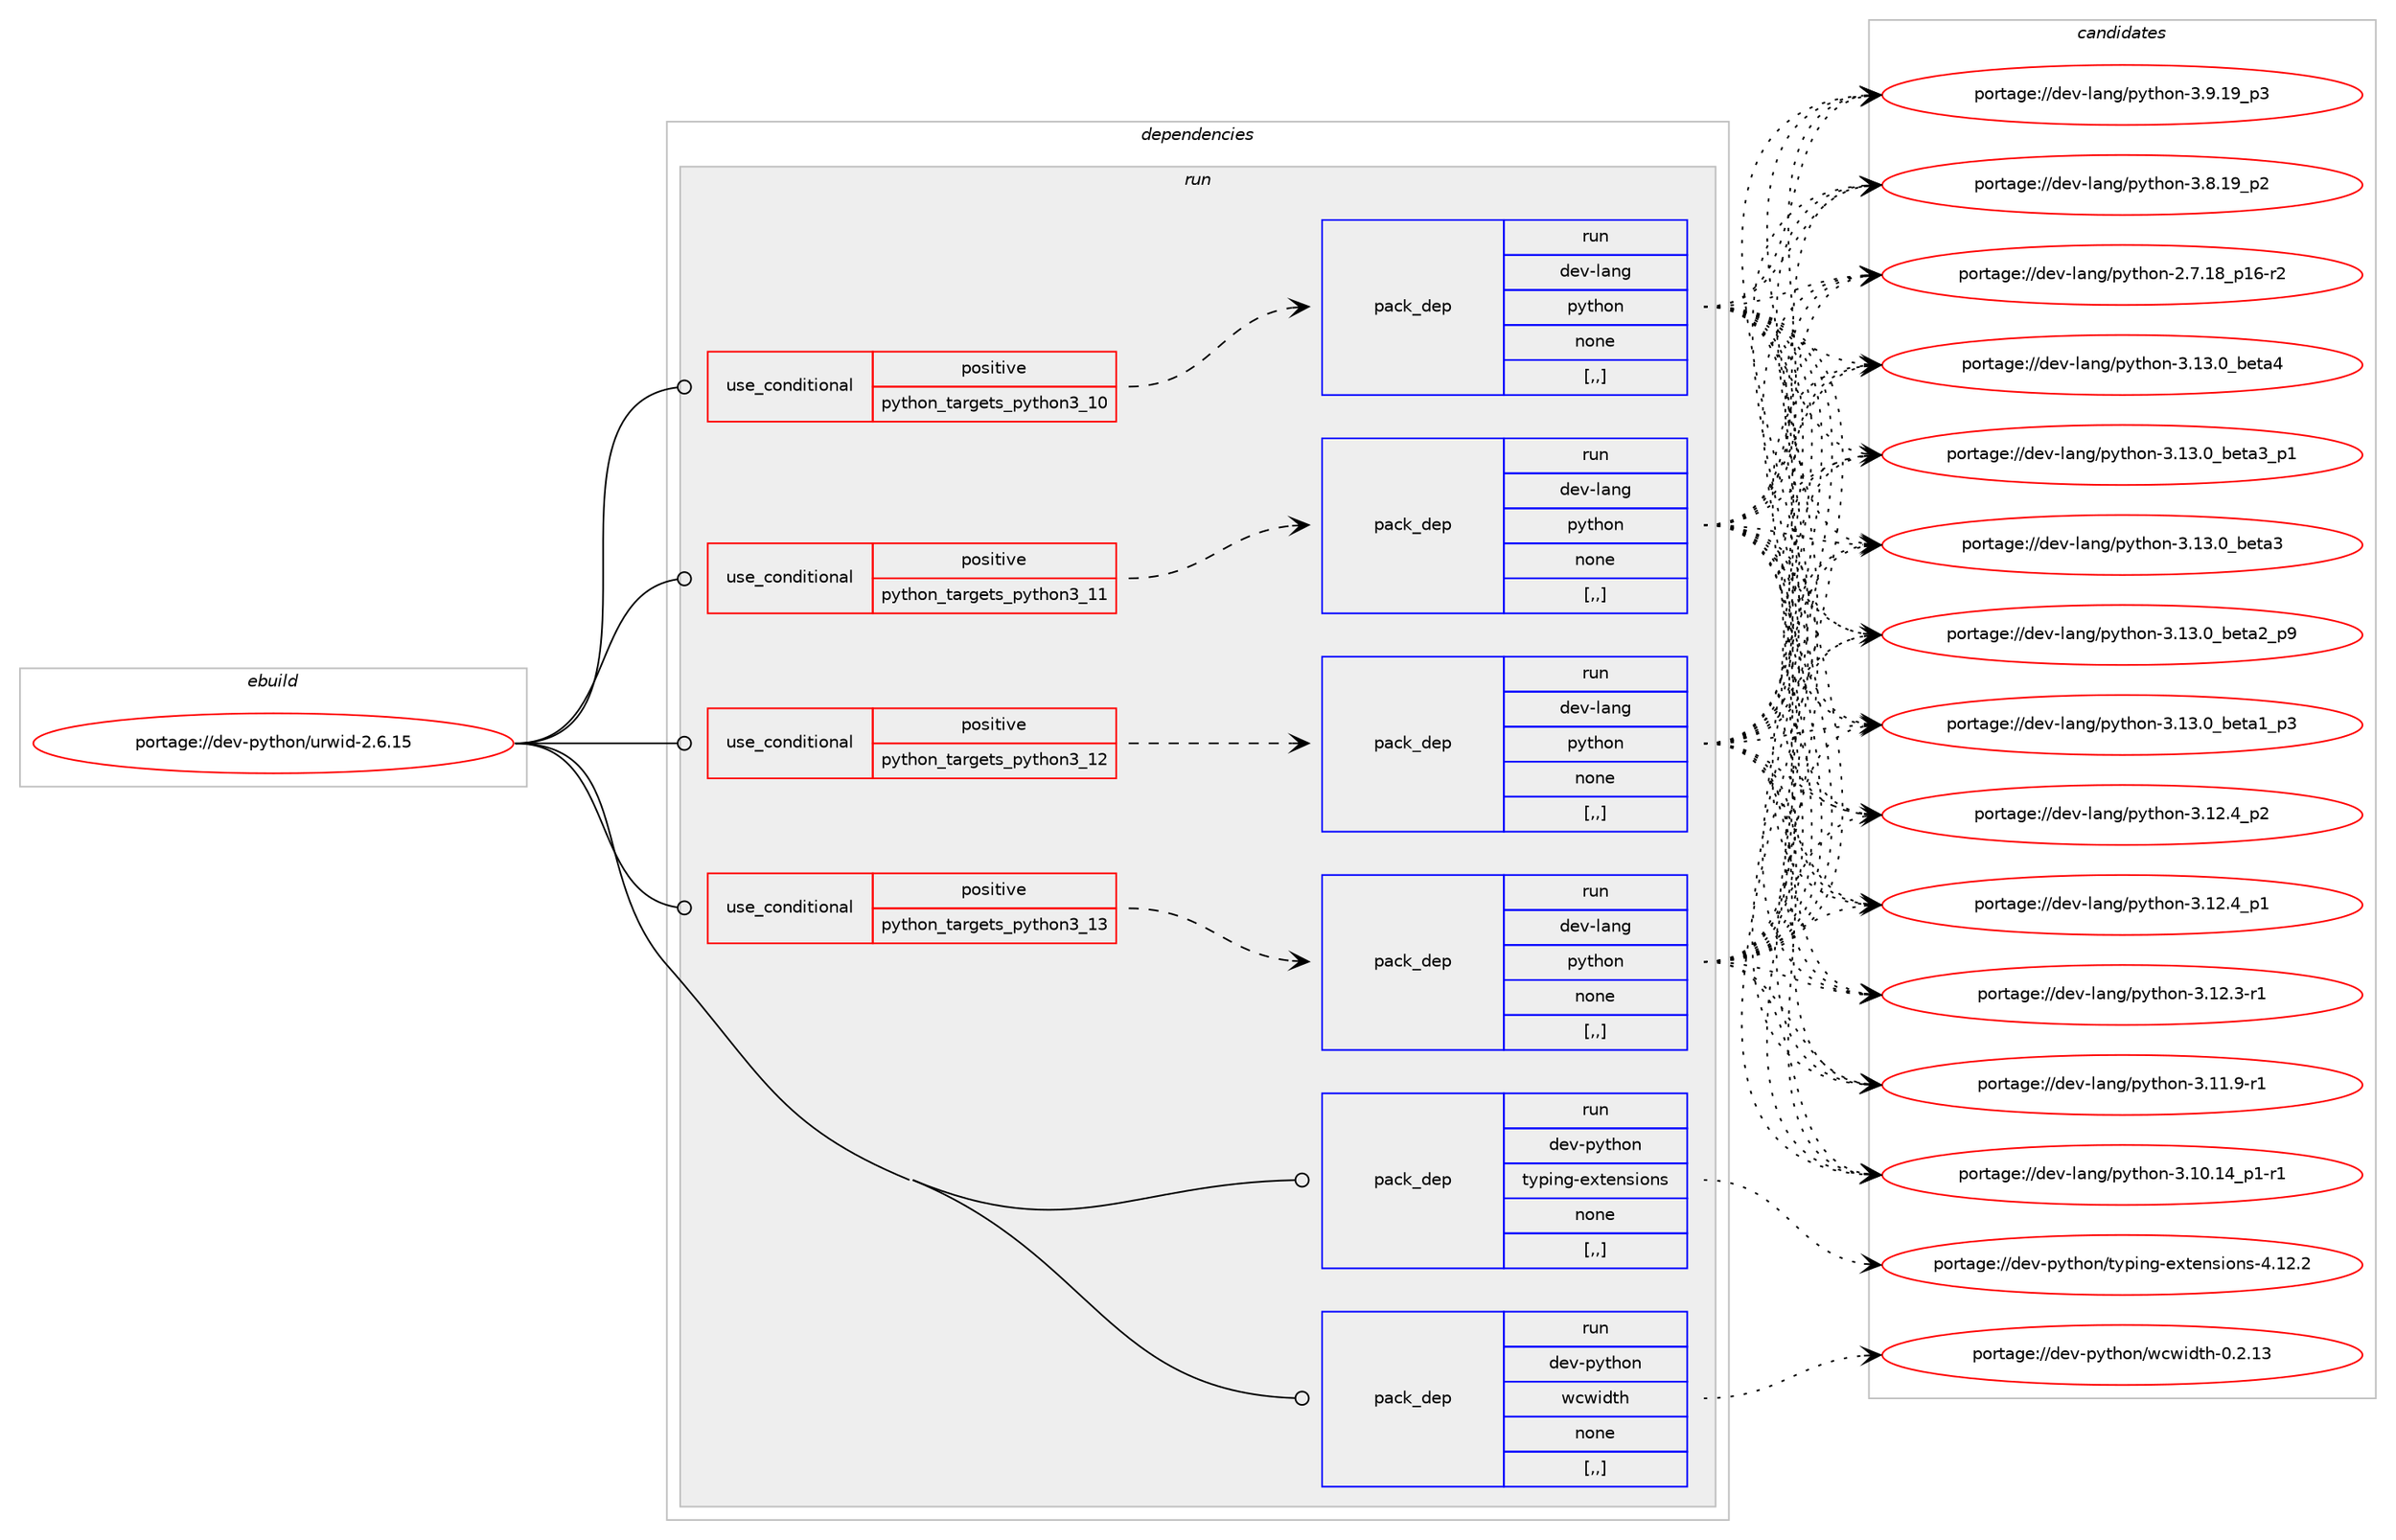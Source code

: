 digraph prolog {

# *************
# Graph options
# *************

newrank=true;
concentrate=true;
compound=true;
graph [rankdir=LR,fontname=Helvetica,fontsize=10,ranksep=1.5];#, ranksep=2.5, nodesep=0.2];
edge  [arrowhead=vee];
node  [fontname=Helvetica,fontsize=10];

# **********
# The ebuild
# **********

subgraph cluster_leftcol {
color=gray;
label=<<i>ebuild</i>>;
id [label="portage://dev-python/urwid-2.6.15", color=red, width=4, href="../dev-python/urwid-2.6.15.svg"];
}

# ****************
# The dependencies
# ****************

subgraph cluster_midcol {
color=gray;
label=<<i>dependencies</i>>;
subgraph cluster_compile {
fillcolor="#eeeeee";
style=filled;
label=<<i>compile</i>>;
}
subgraph cluster_compileandrun {
fillcolor="#eeeeee";
style=filled;
label=<<i>compile and run</i>>;
}
subgraph cluster_run {
fillcolor="#eeeeee";
style=filled;
label=<<i>run</i>>;
subgraph cond41013 {
dependency167041 [label=<<TABLE BORDER="0" CELLBORDER="1" CELLSPACING="0" CELLPADDING="4"><TR><TD ROWSPAN="3" CELLPADDING="10">use_conditional</TD></TR><TR><TD>positive</TD></TR><TR><TD>python_targets_python3_10</TD></TR></TABLE>>, shape=none, color=red];
subgraph pack124755 {
dependency167042 [label=<<TABLE BORDER="0" CELLBORDER="1" CELLSPACING="0" CELLPADDING="4" WIDTH="220"><TR><TD ROWSPAN="6" CELLPADDING="30">pack_dep</TD></TR><TR><TD WIDTH="110">run</TD></TR><TR><TD>dev-lang</TD></TR><TR><TD>python</TD></TR><TR><TD>none</TD></TR><TR><TD>[,,]</TD></TR></TABLE>>, shape=none, color=blue];
}
dependency167041:e -> dependency167042:w [weight=20,style="dashed",arrowhead="vee"];
}
id:e -> dependency167041:w [weight=20,style="solid",arrowhead="odot"];
subgraph cond41014 {
dependency167043 [label=<<TABLE BORDER="0" CELLBORDER="1" CELLSPACING="0" CELLPADDING="4"><TR><TD ROWSPAN="3" CELLPADDING="10">use_conditional</TD></TR><TR><TD>positive</TD></TR><TR><TD>python_targets_python3_11</TD></TR></TABLE>>, shape=none, color=red];
subgraph pack124756 {
dependency167044 [label=<<TABLE BORDER="0" CELLBORDER="1" CELLSPACING="0" CELLPADDING="4" WIDTH="220"><TR><TD ROWSPAN="6" CELLPADDING="30">pack_dep</TD></TR><TR><TD WIDTH="110">run</TD></TR><TR><TD>dev-lang</TD></TR><TR><TD>python</TD></TR><TR><TD>none</TD></TR><TR><TD>[,,]</TD></TR></TABLE>>, shape=none, color=blue];
}
dependency167043:e -> dependency167044:w [weight=20,style="dashed",arrowhead="vee"];
}
id:e -> dependency167043:w [weight=20,style="solid",arrowhead="odot"];
subgraph cond41015 {
dependency167045 [label=<<TABLE BORDER="0" CELLBORDER="1" CELLSPACING="0" CELLPADDING="4"><TR><TD ROWSPAN="3" CELLPADDING="10">use_conditional</TD></TR><TR><TD>positive</TD></TR><TR><TD>python_targets_python3_12</TD></TR></TABLE>>, shape=none, color=red];
subgraph pack124757 {
dependency167046 [label=<<TABLE BORDER="0" CELLBORDER="1" CELLSPACING="0" CELLPADDING="4" WIDTH="220"><TR><TD ROWSPAN="6" CELLPADDING="30">pack_dep</TD></TR><TR><TD WIDTH="110">run</TD></TR><TR><TD>dev-lang</TD></TR><TR><TD>python</TD></TR><TR><TD>none</TD></TR><TR><TD>[,,]</TD></TR></TABLE>>, shape=none, color=blue];
}
dependency167045:e -> dependency167046:w [weight=20,style="dashed",arrowhead="vee"];
}
id:e -> dependency167045:w [weight=20,style="solid",arrowhead="odot"];
subgraph cond41016 {
dependency167047 [label=<<TABLE BORDER="0" CELLBORDER="1" CELLSPACING="0" CELLPADDING="4"><TR><TD ROWSPAN="3" CELLPADDING="10">use_conditional</TD></TR><TR><TD>positive</TD></TR><TR><TD>python_targets_python3_13</TD></TR></TABLE>>, shape=none, color=red];
subgraph pack124758 {
dependency167048 [label=<<TABLE BORDER="0" CELLBORDER="1" CELLSPACING="0" CELLPADDING="4" WIDTH="220"><TR><TD ROWSPAN="6" CELLPADDING="30">pack_dep</TD></TR><TR><TD WIDTH="110">run</TD></TR><TR><TD>dev-lang</TD></TR><TR><TD>python</TD></TR><TR><TD>none</TD></TR><TR><TD>[,,]</TD></TR></TABLE>>, shape=none, color=blue];
}
dependency167047:e -> dependency167048:w [weight=20,style="dashed",arrowhead="vee"];
}
id:e -> dependency167047:w [weight=20,style="solid",arrowhead="odot"];
subgraph pack124759 {
dependency167049 [label=<<TABLE BORDER="0" CELLBORDER="1" CELLSPACING="0" CELLPADDING="4" WIDTH="220"><TR><TD ROWSPAN="6" CELLPADDING="30">pack_dep</TD></TR><TR><TD WIDTH="110">run</TD></TR><TR><TD>dev-python</TD></TR><TR><TD>typing-extensions</TD></TR><TR><TD>none</TD></TR><TR><TD>[,,]</TD></TR></TABLE>>, shape=none, color=blue];
}
id:e -> dependency167049:w [weight=20,style="solid",arrowhead="odot"];
subgraph pack124760 {
dependency167050 [label=<<TABLE BORDER="0" CELLBORDER="1" CELLSPACING="0" CELLPADDING="4" WIDTH="220"><TR><TD ROWSPAN="6" CELLPADDING="30">pack_dep</TD></TR><TR><TD WIDTH="110">run</TD></TR><TR><TD>dev-python</TD></TR><TR><TD>wcwidth</TD></TR><TR><TD>none</TD></TR><TR><TD>[,,]</TD></TR></TABLE>>, shape=none, color=blue];
}
id:e -> dependency167050:w [weight=20,style="solid",arrowhead="odot"];
}
}

# **************
# The candidates
# **************

subgraph cluster_choices {
rank=same;
color=gray;
label=<<i>candidates</i>>;

subgraph choice124755 {
color=black;
nodesep=1;
choice1001011184510897110103471121211161041111104551464951464895981011169752 [label="portage://dev-lang/python-3.13.0_beta4", color=red, width=4,href="../dev-lang/python-3.13.0_beta4.svg"];
choice10010111845108971101034711212111610411111045514649514648959810111697519511249 [label="portage://dev-lang/python-3.13.0_beta3_p1", color=red, width=4,href="../dev-lang/python-3.13.0_beta3_p1.svg"];
choice1001011184510897110103471121211161041111104551464951464895981011169751 [label="portage://dev-lang/python-3.13.0_beta3", color=red, width=4,href="../dev-lang/python-3.13.0_beta3.svg"];
choice10010111845108971101034711212111610411111045514649514648959810111697509511257 [label="portage://dev-lang/python-3.13.0_beta2_p9", color=red, width=4,href="../dev-lang/python-3.13.0_beta2_p9.svg"];
choice10010111845108971101034711212111610411111045514649514648959810111697499511251 [label="portage://dev-lang/python-3.13.0_beta1_p3", color=red, width=4,href="../dev-lang/python-3.13.0_beta1_p3.svg"];
choice100101118451089711010347112121116104111110455146495046529511250 [label="portage://dev-lang/python-3.12.4_p2", color=red, width=4,href="../dev-lang/python-3.12.4_p2.svg"];
choice100101118451089711010347112121116104111110455146495046529511249 [label="portage://dev-lang/python-3.12.4_p1", color=red, width=4,href="../dev-lang/python-3.12.4_p1.svg"];
choice100101118451089711010347112121116104111110455146495046514511449 [label="portage://dev-lang/python-3.12.3-r1", color=red, width=4,href="../dev-lang/python-3.12.3-r1.svg"];
choice100101118451089711010347112121116104111110455146494946574511449 [label="portage://dev-lang/python-3.11.9-r1", color=red, width=4,href="../dev-lang/python-3.11.9-r1.svg"];
choice100101118451089711010347112121116104111110455146494846495295112494511449 [label="portage://dev-lang/python-3.10.14_p1-r1", color=red, width=4,href="../dev-lang/python-3.10.14_p1-r1.svg"];
choice100101118451089711010347112121116104111110455146574649579511251 [label="portage://dev-lang/python-3.9.19_p3", color=red, width=4,href="../dev-lang/python-3.9.19_p3.svg"];
choice100101118451089711010347112121116104111110455146564649579511250 [label="portage://dev-lang/python-3.8.19_p2", color=red, width=4,href="../dev-lang/python-3.8.19_p2.svg"];
choice100101118451089711010347112121116104111110455046554649569511249544511450 [label="portage://dev-lang/python-2.7.18_p16-r2", color=red, width=4,href="../dev-lang/python-2.7.18_p16-r2.svg"];
dependency167042:e -> choice1001011184510897110103471121211161041111104551464951464895981011169752:w [style=dotted,weight="100"];
dependency167042:e -> choice10010111845108971101034711212111610411111045514649514648959810111697519511249:w [style=dotted,weight="100"];
dependency167042:e -> choice1001011184510897110103471121211161041111104551464951464895981011169751:w [style=dotted,weight="100"];
dependency167042:e -> choice10010111845108971101034711212111610411111045514649514648959810111697509511257:w [style=dotted,weight="100"];
dependency167042:e -> choice10010111845108971101034711212111610411111045514649514648959810111697499511251:w [style=dotted,weight="100"];
dependency167042:e -> choice100101118451089711010347112121116104111110455146495046529511250:w [style=dotted,weight="100"];
dependency167042:e -> choice100101118451089711010347112121116104111110455146495046529511249:w [style=dotted,weight="100"];
dependency167042:e -> choice100101118451089711010347112121116104111110455146495046514511449:w [style=dotted,weight="100"];
dependency167042:e -> choice100101118451089711010347112121116104111110455146494946574511449:w [style=dotted,weight="100"];
dependency167042:e -> choice100101118451089711010347112121116104111110455146494846495295112494511449:w [style=dotted,weight="100"];
dependency167042:e -> choice100101118451089711010347112121116104111110455146574649579511251:w [style=dotted,weight="100"];
dependency167042:e -> choice100101118451089711010347112121116104111110455146564649579511250:w [style=dotted,weight="100"];
dependency167042:e -> choice100101118451089711010347112121116104111110455046554649569511249544511450:w [style=dotted,weight="100"];
}
subgraph choice124756 {
color=black;
nodesep=1;
choice1001011184510897110103471121211161041111104551464951464895981011169752 [label="portage://dev-lang/python-3.13.0_beta4", color=red, width=4,href="../dev-lang/python-3.13.0_beta4.svg"];
choice10010111845108971101034711212111610411111045514649514648959810111697519511249 [label="portage://dev-lang/python-3.13.0_beta3_p1", color=red, width=4,href="../dev-lang/python-3.13.0_beta3_p1.svg"];
choice1001011184510897110103471121211161041111104551464951464895981011169751 [label="portage://dev-lang/python-3.13.0_beta3", color=red, width=4,href="../dev-lang/python-3.13.0_beta3.svg"];
choice10010111845108971101034711212111610411111045514649514648959810111697509511257 [label="portage://dev-lang/python-3.13.0_beta2_p9", color=red, width=4,href="../dev-lang/python-3.13.0_beta2_p9.svg"];
choice10010111845108971101034711212111610411111045514649514648959810111697499511251 [label="portage://dev-lang/python-3.13.0_beta1_p3", color=red, width=4,href="../dev-lang/python-3.13.0_beta1_p3.svg"];
choice100101118451089711010347112121116104111110455146495046529511250 [label="portage://dev-lang/python-3.12.4_p2", color=red, width=4,href="../dev-lang/python-3.12.4_p2.svg"];
choice100101118451089711010347112121116104111110455146495046529511249 [label="portage://dev-lang/python-3.12.4_p1", color=red, width=4,href="../dev-lang/python-3.12.4_p1.svg"];
choice100101118451089711010347112121116104111110455146495046514511449 [label="portage://dev-lang/python-3.12.3-r1", color=red, width=4,href="../dev-lang/python-3.12.3-r1.svg"];
choice100101118451089711010347112121116104111110455146494946574511449 [label="portage://dev-lang/python-3.11.9-r1", color=red, width=4,href="../dev-lang/python-3.11.9-r1.svg"];
choice100101118451089711010347112121116104111110455146494846495295112494511449 [label="portage://dev-lang/python-3.10.14_p1-r1", color=red, width=4,href="../dev-lang/python-3.10.14_p1-r1.svg"];
choice100101118451089711010347112121116104111110455146574649579511251 [label="portage://dev-lang/python-3.9.19_p3", color=red, width=4,href="../dev-lang/python-3.9.19_p3.svg"];
choice100101118451089711010347112121116104111110455146564649579511250 [label="portage://dev-lang/python-3.8.19_p2", color=red, width=4,href="../dev-lang/python-3.8.19_p2.svg"];
choice100101118451089711010347112121116104111110455046554649569511249544511450 [label="portage://dev-lang/python-2.7.18_p16-r2", color=red, width=4,href="../dev-lang/python-2.7.18_p16-r2.svg"];
dependency167044:e -> choice1001011184510897110103471121211161041111104551464951464895981011169752:w [style=dotted,weight="100"];
dependency167044:e -> choice10010111845108971101034711212111610411111045514649514648959810111697519511249:w [style=dotted,weight="100"];
dependency167044:e -> choice1001011184510897110103471121211161041111104551464951464895981011169751:w [style=dotted,weight="100"];
dependency167044:e -> choice10010111845108971101034711212111610411111045514649514648959810111697509511257:w [style=dotted,weight="100"];
dependency167044:e -> choice10010111845108971101034711212111610411111045514649514648959810111697499511251:w [style=dotted,weight="100"];
dependency167044:e -> choice100101118451089711010347112121116104111110455146495046529511250:w [style=dotted,weight="100"];
dependency167044:e -> choice100101118451089711010347112121116104111110455146495046529511249:w [style=dotted,weight="100"];
dependency167044:e -> choice100101118451089711010347112121116104111110455146495046514511449:w [style=dotted,weight="100"];
dependency167044:e -> choice100101118451089711010347112121116104111110455146494946574511449:w [style=dotted,weight="100"];
dependency167044:e -> choice100101118451089711010347112121116104111110455146494846495295112494511449:w [style=dotted,weight="100"];
dependency167044:e -> choice100101118451089711010347112121116104111110455146574649579511251:w [style=dotted,weight="100"];
dependency167044:e -> choice100101118451089711010347112121116104111110455146564649579511250:w [style=dotted,weight="100"];
dependency167044:e -> choice100101118451089711010347112121116104111110455046554649569511249544511450:w [style=dotted,weight="100"];
}
subgraph choice124757 {
color=black;
nodesep=1;
choice1001011184510897110103471121211161041111104551464951464895981011169752 [label="portage://dev-lang/python-3.13.0_beta4", color=red, width=4,href="../dev-lang/python-3.13.0_beta4.svg"];
choice10010111845108971101034711212111610411111045514649514648959810111697519511249 [label="portage://dev-lang/python-3.13.0_beta3_p1", color=red, width=4,href="../dev-lang/python-3.13.0_beta3_p1.svg"];
choice1001011184510897110103471121211161041111104551464951464895981011169751 [label="portage://dev-lang/python-3.13.0_beta3", color=red, width=4,href="../dev-lang/python-3.13.0_beta3.svg"];
choice10010111845108971101034711212111610411111045514649514648959810111697509511257 [label="portage://dev-lang/python-3.13.0_beta2_p9", color=red, width=4,href="../dev-lang/python-3.13.0_beta2_p9.svg"];
choice10010111845108971101034711212111610411111045514649514648959810111697499511251 [label="portage://dev-lang/python-3.13.0_beta1_p3", color=red, width=4,href="../dev-lang/python-3.13.0_beta1_p3.svg"];
choice100101118451089711010347112121116104111110455146495046529511250 [label="portage://dev-lang/python-3.12.4_p2", color=red, width=4,href="../dev-lang/python-3.12.4_p2.svg"];
choice100101118451089711010347112121116104111110455146495046529511249 [label="portage://dev-lang/python-3.12.4_p1", color=red, width=4,href="../dev-lang/python-3.12.4_p1.svg"];
choice100101118451089711010347112121116104111110455146495046514511449 [label="portage://dev-lang/python-3.12.3-r1", color=red, width=4,href="../dev-lang/python-3.12.3-r1.svg"];
choice100101118451089711010347112121116104111110455146494946574511449 [label="portage://dev-lang/python-3.11.9-r1", color=red, width=4,href="../dev-lang/python-3.11.9-r1.svg"];
choice100101118451089711010347112121116104111110455146494846495295112494511449 [label="portage://dev-lang/python-3.10.14_p1-r1", color=red, width=4,href="../dev-lang/python-3.10.14_p1-r1.svg"];
choice100101118451089711010347112121116104111110455146574649579511251 [label="portage://dev-lang/python-3.9.19_p3", color=red, width=4,href="../dev-lang/python-3.9.19_p3.svg"];
choice100101118451089711010347112121116104111110455146564649579511250 [label="portage://dev-lang/python-3.8.19_p2", color=red, width=4,href="../dev-lang/python-3.8.19_p2.svg"];
choice100101118451089711010347112121116104111110455046554649569511249544511450 [label="portage://dev-lang/python-2.7.18_p16-r2", color=red, width=4,href="../dev-lang/python-2.7.18_p16-r2.svg"];
dependency167046:e -> choice1001011184510897110103471121211161041111104551464951464895981011169752:w [style=dotted,weight="100"];
dependency167046:e -> choice10010111845108971101034711212111610411111045514649514648959810111697519511249:w [style=dotted,weight="100"];
dependency167046:e -> choice1001011184510897110103471121211161041111104551464951464895981011169751:w [style=dotted,weight="100"];
dependency167046:e -> choice10010111845108971101034711212111610411111045514649514648959810111697509511257:w [style=dotted,weight="100"];
dependency167046:e -> choice10010111845108971101034711212111610411111045514649514648959810111697499511251:w [style=dotted,weight="100"];
dependency167046:e -> choice100101118451089711010347112121116104111110455146495046529511250:w [style=dotted,weight="100"];
dependency167046:e -> choice100101118451089711010347112121116104111110455146495046529511249:w [style=dotted,weight="100"];
dependency167046:e -> choice100101118451089711010347112121116104111110455146495046514511449:w [style=dotted,weight="100"];
dependency167046:e -> choice100101118451089711010347112121116104111110455146494946574511449:w [style=dotted,weight="100"];
dependency167046:e -> choice100101118451089711010347112121116104111110455146494846495295112494511449:w [style=dotted,weight="100"];
dependency167046:e -> choice100101118451089711010347112121116104111110455146574649579511251:w [style=dotted,weight="100"];
dependency167046:e -> choice100101118451089711010347112121116104111110455146564649579511250:w [style=dotted,weight="100"];
dependency167046:e -> choice100101118451089711010347112121116104111110455046554649569511249544511450:w [style=dotted,weight="100"];
}
subgraph choice124758 {
color=black;
nodesep=1;
choice1001011184510897110103471121211161041111104551464951464895981011169752 [label="portage://dev-lang/python-3.13.0_beta4", color=red, width=4,href="../dev-lang/python-3.13.0_beta4.svg"];
choice10010111845108971101034711212111610411111045514649514648959810111697519511249 [label="portage://dev-lang/python-3.13.0_beta3_p1", color=red, width=4,href="../dev-lang/python-3.13.0_beta3_p1.svg"];
choice1001011184510897110103471121211161041111104551464951464895981011169751 [label="portage://dev-lang/python-3.13.0_beta3", color=red, width=4,href="../dev-lang/python-3.13.0_beta3.svg"];
choice10010111845108971101034711212111610411111045514649514648959810111697509511257 [label="portage://dev-lang/python-3.13.0_beta2_p9", color=red, width=4,href="../dev-lang/python-3.13.0_beta2_p9.svg"];
choice10010111845108971101034711212111610411111045514649514648959810111697499511251 [label="portage://dev-lang/python-3.13.0_beta1_p3", color=red, width=4,href="../dev-lang/python-3.13.0_beta1_p3.svg"];
choice100101118451089711010347112121116104111110455146495046529511250 [label="portage://dev-lang/python-3.12.4_p2", color=red, width=4,href="../dev-lang/python-3.12.4_p2.svg"];
choice100101118451089711010347112121116104111110455146495046529511249 [label="portage://dev-lang/python-3.12.4_p1", color=red, width=4,href="../dev-lang/python-3.12.4_p1.svg"];
choice100101118451089711010347112121116104111110455146495046514511449 [label="portage://dev-lang/python-3.12.3-r1", color=red, width=4,href="../dev-lang/python-3.12.3-r1.svg"];
choice100101118451089711010347112121116104111110455146494946574511449 [label="portage://dev-lang/python-3.11.9-r1", color=red, width=4,href="../dev-lang/python-3.11.9-r1.svg"];
choice100101118451089711010347112121116104111110455146494846495295112494511449 [label="portage://dev-lang/python-3.10.14_p1-r1", color=red, width=4,href="../dev-lang/python-3.10.14_p1-r1.svg"];
choice100101118451089711010347112121116104111110455146574649579511251 [label="portage://dev-lang/python-3.9.19_p3", color=red, width=4,href="../dev-lang/python-3.9.19_p3.svg"];
choice100101118451089711010347112121116104111110455146564649579511250 [label="portage://dev-lang/python-3.8.19_p2", color=red, width=4,href="../dev-lang/python-3.8.19_p2.svg"];
choice100101118451089711010347112121116104111110455046554649569511249544511450 [label="portage://dev-lang/python-2.7.18_p16-r2", color=red, width=4,href="../dev-lang/python-2.7.18_p16-r2.svg"];
dependency167048:e -> choice1001011184510897110103471121211161041111104551464951464895981011169752:w [style=dotted,weight="100"];
dependency167048:e -> choice10010111845108971101034711212111610411111045514649514648959810111697519511249:w [style=dotted,weight="100"];
dependency167048:e -> choice1001011184510897110103471121211161041111104551464951464895981011169751:w [style=dotted,weight="100"];
dependency167048:e -> choice10010111845108971101034711212111610411111045514649514648959810111697509511257:w [style=dotted,weight="100"];
dependency167048:e -> choice10010111845108971101034711212111610411111045514649514648959810111697499511251:w [style=dotted,weight="100"];
dependency167048:e -> choice100101118451089711010347112121116104111110455146495046529511250:w [style=dotted,weight="100"];
dependency167048:e -> choice100101118451089711010347112121116104111110455146495046529511249:w [style=dotted,weight="100"];
dependency167048:e -> choice100101118451089711010347112121116104111110455146495046514511449:w [style=dotted,weight="100"];
dependency167048:e -> choice100101118451089711010347112121116104111110455146494946574511449:w [style=dotted,weight="100"];
dependency167048:e -> choice100101118451089711010347112121116104111110455146494846495295112494511449:w [style=dotted,weight="100"];
dependency167048:e -> choice100101118451089711010347112121116104111110455146574649579511251:w [style=dotted,weight="100"];
dependency167048:e -> choice100101118451089711010347112121116104111110455146564649579511250:w [style=dotted,weight="100"];
dependency167048:e -> choice100101118451089711010347112121116104111110455046554649569511249544511450:w [style=dotted,weight="100"];
}
subgraph choice124759 {
color=black;
nodesep=1;
choice10010111845112121116104111110471161211121051101034510112011610111011510511111011545524649504650 [label="portage://dev-python/typing-extensions-4.12.2", color=red, width=4,href="../dev-python/typing-extensions-4.12.2.svg"];
dependency167049:e -> choice10010111845112121116104111110471161211121051101034510112011610111011510511111011545524649504650:w [style=dotted,weight="100"];
}
subgraph choice124760 {
color=black;
nodesep=1;
choice10010111845112121116104111110471199911910510011610445484650464951 [label="portage://dev-python/wcwidth-0.2.13", color=red, width=4,href="../dev-python/wcwidth-0.2.13.svg"];
dependency167050:e -> choice10010111845112121116104111110471199911910510011610445484650464951:w [style=dotted,weight="100"];
}
}

}
